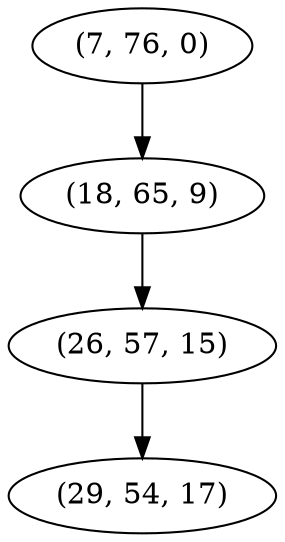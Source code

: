 digraph tree {
    "(7, 76, 0)";
    "(18, 65, 9)";
    "(26, 57, 15)";
    "(29, 54, 17)";
    "(7, 76, 0)" -> "(18, 65, 9)";
    "(18, 65, 9)" -> "(26, 57, 15)";
    "(26, 57, 15)" -> "(29, 54, 17)";
}
